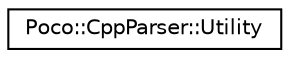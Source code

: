 digraph "Graphical Class Hierarchy"
{
 // LATEX_PDF_SIZE
  edge [fontname="Helvetica",fontsize="10",labelfontname="Helvetica",labelfontsize="10"];
  node [fontname="Helvetica",fontsize="10",shape=record];
  rankdir="LR";
  Node0 [label="Poco::CppParser::Utility",height=0.2,width=0.4,color="black", fillcolor="white", style="filled",URL="$classPoco_1_1CppParser_1_1Utility.html",tooltip="Various helpers for parsing and analyzing C++ header files."];
}
